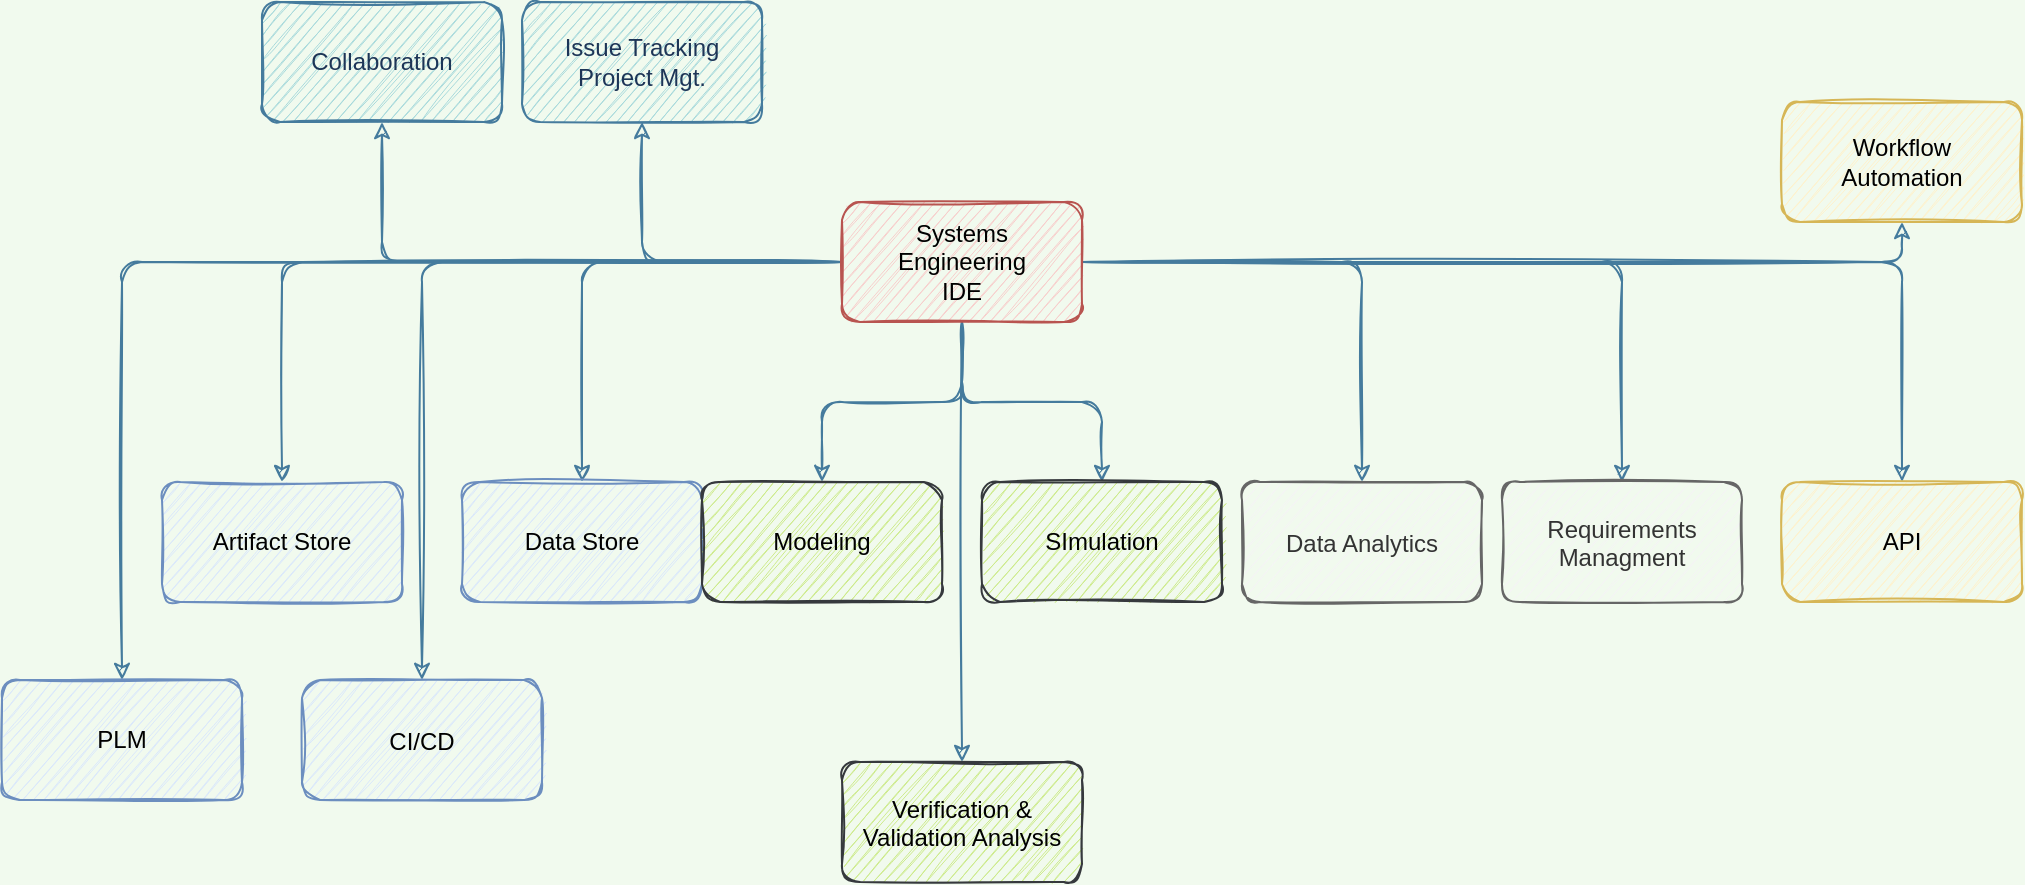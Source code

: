 <mxfile version="15.8.7" type="embed" pages="3"><diagram id="QLnZBxqGN9do4zADR948" name="Systems IDE"><mxGraphModel dx="1540" dy="721" grid="1" gridSize="10" guides="1" tooltips="1" connect="1" arrows="1" fold="1" page="1" pageScale="1" pageWidth="1100" pageHeight="850" background="#F1FAEE" math="1" shadow="0"><root><mxCell id="0"/><mxCell id="1" parent="0"/><mxCell id="41" style="edgeStyle=orthogonalEdgeStyle;orthogonalLoop=1;jettySize=auto;entryX=0.5;entryY=0;entryDx=0;entryDy=0;labelBackgroundColor=#F1FAEE;strokeColor=#457B9D;fontColor=#1D3557;sketch=1;" parent="1" source="29" target="30" edge="1"><mxGeometry relative="1" as="geometry"/></mxCell><mxCell id="42" style="edgeStyle=orthogonalEdgeStyle;orthogonalLoop=1;jettySize=auto;entryX=0.5;entryY=0;entryDx=0;entryDy=0;strokeColor=#457B9D;labelBackgroundColor=#F1FAEE;fontColor=#1D3557;sketch=1;" parent="1" source="29" target="34" edge="1"><mxGeometry relative="1" as="geometry"/></mxCell><mxCell id="44" style="edgeStyle=orthogonalEdgeStyle;orthogonalLoop=1;jettySize=auto;entryX=0.5;entryY=0;entryDx=0;entryDy=0;labelBackgroundColor=#F1FAEE;strokeColor=#457B9D;fontColor=#1D3557;sketch=1;" parent="1" source="29" target="38" edge="1"><mxGeometry relative="1" as="geometry"/></mxCell><mxCell id="T455FFoCByEmgl7Vu-O9-45" style="edgeStyle=orthogonalEdgeStyle;orthogonalLoop=1;jettySize=auto;entryX=0.5;entryY=0;entryDx=0;entryDy=0;labelBackgroundColor=#F1FAEE;strokeColor=#457B9D;fontColor=#1D3557;sketch=1;" parent="1" source="29" target="45" edge="1"><mxGeometry relative="1" as="geometry"><mxPoint x="180" y="520" as="targetPoint"/></mxGeometry></mxCell><mxCell id="T455FFoCByEmgl7Vu-O9-47" style="edgeStyle=orthogonalEdgeStyle;orthogonalLoop=1;jettySize=auto;entryX=0.5;entryY=1;entryDx=0;entryDy=0;labelBackgroundColor=#F1FAEE;strokeColor=#457B9D;fontColor=#1D3557;sketch=1;" parent="1" source="29" target="T455FFoCByEmgl7Vu-O9-46" edge="1"><mxGeometry relative="1" as="geometry"/></mxCell><mxCell id="55" style="edgeStyle=orthogonalEdgeStyle;orthogonalLoop=1;jettySize=auto;entryX=0.5;entryY=0;entryDx=0;entryDy=0;labelBackgroundColor=#F1FAEE;strokeColor=#457B9D;fontColor=#1D3557;sketch=1;" parent="1" source="29" target="52" edge="1"><mxGeometry relative="1" as="geometry"/></mxCell><mxCell id="86" style="edgeStyle=orthogonalEdgeStyle;curved=0;rounded=1;sketch=1;orthogonalLoop=1;jettySize=auto;exitX=0;exitY=0.5;exitDx=0;exitDy=0;fontColor=#1D3557;strokeColor=#457B9D;fillColor=#A8DADC;entryX=0.5;entryY=1;entryDx=0;entryDy=0;" parent="1" source="29" target="YIwqpYu9m_hmIZr79EDS-48" edge="1"><mxGeometry relative="1" as="geometry"><mxPoint x="380" y="360" as="targetPoint"/></mxGeometry></mxCell><mxCell id="88" style="edgeStyle=orthogonalEdgeStyle;curved=0;rounded=1;sketch=1;orthogonalLoop=1;jettySize=auto;entryX=0.5;entryY=1;entryDx=0;entryDy=0;fontColor=#1D3557;strokeColor=#457B9D;fillColor=#A8DADC;" parent="1" source="29" target="87" edge="1"><mxGeometry relative="1" as="geometry"/></mxCell><mxCell id="91" style="edgeStyle=orthogonalEdgeStyle;curved=0;rounded=1;sketch=1;orthogonalLoop=1;jettySize=auto;entryX=0.5;entryY=0;entryDx=0;entryDy=0;fontColor=#1D3557;strokeColor=#457B9D;fillColor=#A8DADC;" parent="1" source="29" target="89" edge="1"><mxGeometry relative="1" as="geometry"/></mxCell><mxCell id="zRGgeMyrEtRsFyakY3v0-93" style="edgeStyle=orthogonalEdgeStyle;curved=0;rounded=1;sketch=1;orthogonalLoop=1;jettySize=auto;exitX=0;exitY=0.5;exitDx=0;exitDy=0;entryX=0.5;entryY=0;entryDx=0;entryDy=0;fontColor=#1D3557;strokeColor=#457B9D;fillColor=#A8DADC;" parent="1" source="29" target="zRGgeMyrEtRsFyakY3v0-92" edge="1"><mxGeometry relative="1" as="geometry"/></mxCell><mxCell id="zRGgeMyrEtRsFyakY3v0-96" style="edgeStyle=orthogonalEdgeStyle;curved=0;rounded=1;sketch=1;orthogonalLoop=1;jettySize=auto;fontColor=#1D3557;strokeColor=#457B9D;fillColor=#A8DADC;" parent="1" source="29" target="zRGgeMyrEtRsFyakY3v0-95" edge="1"><mxGeometry relative="1" as="geometry"/></mxCell><mxCell id="zRGgeMyrEtRsFyakY3v0-98" style="edgeStyle=orthogonalEdgeStyle;curved=0;rounded=1;sketch=1;orthogonalLoop=1;jettySize=auto;exitX=0.5;exitY=1;exitDx=0;exitDy=0;entryX=0.5;entryY=0;entryDx=0;entryDy=0;fontColor=#1D3557;strokeColor=#457B9D;fillColor=#A8DADC;" parent="1" source="29" target="zRGgeMyrEtRsFyakY3v0-97" edge="1"><mxGeometry relative="1" as="geometry"><Array as="points"/></mxGeometry></mxCell><mxCell id="109DCzcfdXQ8OfHDilJL-97" style="edgeStyle=orthogonalEdgeStyle;curved=0;rounded=1;sketch=1;orthogonalLoop=1;jettySize=auto;fontColor=#1D3557;strokeColor=#457B9D;fillColor=#A8DADC;entryX=0.5;entryY=0;entryDx=0;entryDy=0;" parent="1" source="29" target="109DCzcfdXQ8OfHDilJL-91" edge="1"><mxGeometry relative="1" as="geometry"><mxPoint x="250" y="530" as="targetPoint"/></mxGeometry></mxCell><mxCell id="29" value="Systems&lt;br&gt;Engineering &lt;br&gt;IDE" style="whiteSpace=wrap;html=1;fillColor=#f8cecc;strokeColor=#b85450;rounded=1;sketch=1;" parent="1" vertex="1"><mxGeometry x="450" y="300" width="120" height="60" as="geometry"/></mxCell><mxCell id="34" value="Data Store" style="whiteSpace=wrap;html=1;fillColor=#dae8fc;strokeColor=#6c8ebf;rounded=1;sketch=1;" parent="1" vertex="1"><mxGeometry x="260" y="440" width="120" height="60" as="geometry"/></mxCell><mxCell id="45" value="Artifact Store" style="whiteSpace=wrap;html=1;fillColor=#dae8fc;strokeColor=#6c8ebf;rounded=1;sketch=1;" parent="1" vertex="1"><mxGeometry x="110" y="440" width="120" height="60" as="geometry"/></mxCell><mxCell id="52" value="Data Analytics" style="fillColor=#f5f5f5;strokeColor=#666666;fontColor=#333333;rounded=1;sketch=1;" parent="1" vertex="1"><mxGeometry x="650" y="440" width="120" height="60" as="geometry"/></mxCell><mxCell id="T455FFoCByEmgl7Vu-O9-46" value="Issue Tracking&lt;br&gt;Project Mgt." style="whiteSpace=wrap;html=1;fillColor=#A8DADC;strokeColor=#457B9D;fontColor=#1D3557;rounded=1;sketch=1;" parent="1" vertex="1"><mxGeometry x="290" y="200" width="120" height="60" as="geometry"/></mxCell><mxCell id="30" value="SImulation" style="whiteSpace=wrap;html=1;fillColor=#cdeb8b;strokeColor=#36393d;rounded=1;sketch=1;" parent="1" vertex="1"><mxGeometry x="520" y="440" width="120" height="60" as="geometry"/></mxCell><mxCell id="87" value="Workflow&lt;br&gt;Automation" style="whiteSpace=wrap;html=1;fillColor=#fff2cc;strokeColor=#d6b656;rounded=1;sketch=1;" parent="1" vertex="1"><mxGeometry x="920" y="250" width="120" height="60" as="geometry"/></mxCell><mxCell id="89" value="API" style="whiteSpace=wrap;html=1;fillColor=#fff2cc;strokeColor=#d6b656;rounded=1;sketch=1;" parent="1" vertex="1"><mxGeometry x="920" y="440" width="120" height="60" as="geometry"/></mxCell><mxCell id="zRGgeMyrEtRsFyakY3v0-95" value="Requirements&#10;Managment" style="fillColor=#f5f5f5;strokeColor=#666666;fontColor=#333333;rounded=1;sketch=1;" parent="1" vertex="1"><mxGeometry x="780" y="440" width="120" height="60" as="geometry"/></mxCell><mxCell id="zRGgeMyrEtRsFyakY3v0-97" value="Verification &amp; &#10;Validation Analysis" style="fillColor=#cdeb8b;strokeColor=#36393d;rounded=1;sketch=1;" parent="1" vertex="1"><mxGeometry x="450" y="580" width="120" height="60" as="geometry"/></mxCell><mxCell id="109DCzcfdXQ8OfHDilJL-91" value="CI/CD" style="fillColor=#dae8fc;strokeColor=#6c8ebf;rounded=1;sketch=1;" parent="1" vertex="1"><mxGeometry x="180" y="539" width="120" height="60" as="geometry"/></mxCell><mxCell id="zRGgeMyrEtRsFyakY3v0-92" value="PLM" style="whiteSpace=wrap;html=1;fillColor=#dae8fc;strokeColor=#6c8ebf;rounded=1;sketch=1;" parent="1" vertex="1"><mxGeometry x="30" y="539" width="120" height="60" as="geometry"/></mxCell><mxCell id="YIwqpYu9m_hmIZr79EDS-48" value="Collaboration" style="whiteSpace=wrap;html=1;fillColor=#A8DADC;strokeColor=#457B9D;fontColor=#1D3557;rounded=1;sketch=1;" parent="1" vertex="1"><mxGeometry x="160" y="200" width="120" height="60" as="geometry"/></mxCell><mxCell id="38" value="Modeling" style="whiteSpace=wrap;html=1;fillColor=#cdeb8b;strokeColor=#36393d;rounded=1;sketch=1;" parent="1" vertex="1"><mxGeometry x="380" y="440" width="120" height="60" as="geometry"/></mxCell></root></mxGraphModel></diagram><diagram id="cJZLrW5_dVZB8RJXSUjB" name="Flow"><mxGraphModel dx="1540" dy="721" grid="1" gridSize="10" guides="1" tooltips="1" connect="1" arrows="1" fold="1" page="1" pageScale="1" pageWidth="850" pageHeight="1100" background="#F1FAEE" math="0" shadow="0"><root><mxCell id="eg-oxXVcmrX2jYa23asC-0"/><mxCell id="eg-oxXVcmrX2jYa23asC-1" parent="eg-oxXVcmrX2jYa23asC-0"/><mxCell id="eg-oxXVcmrX2jYa23asC-12" style="edgeStyle=orthogonalEdgeStyle;curved=0;rounded=1;sketch=1;orthogonalLoop=1;jettySize=auto;entryX=0.5;entryY=0;entryDx=0;entryDy=0;fontColor=#1D3557;strokeColor=#457B9D;fillColor=#A8DADC;" parent="eg-oxXVcmrX2jYa23asC-1" source="eg-oxXVcmrX2jYa23asC-2" target="eg-oxXVcmrX2jYa23asC-7" edge="1"><mxGeometry relative="1" as="geometry"/></mxCell><mxCell id="eg-oxXVcmrX2jYa23asC-2" value="Synthesis" style="fontColor=#1D3557;strokeColor=#457B9D;fillColor=#A8DADC;sketch=1;rounded=1;" parent="eg-oxXVcmrX2jYa23asC-1" vertex="1"><mxGeometry x="280" y="20" width="120" height="60" as="geometry"/></mxCell><mxCell id="eg-oxXVcmrX2jYa23asC-3" value="Loads" style="fontColor=#1D3557;strokeColor=#457B9D;fillColor=#A8DADC;sketch=1;rounded=1;" parent="eg-oxXVcmrX2jYa23asC-1" vertex="1"><mxGeometry x="210" y="280" width="120" height="60" as="geometry"/></mxCell><mxCell id="eg-oxXVcmrX2jYa23asC-4" value="Detail&#10;Design" style="fontColor=#1D3557;strokeColor=#457B9D;fillColor=#A8DADC;sketch=1;rounded=1;" parent="eg-oxXVcmrX2jYa23asC-1" vertex="1"><mxGeometry x="360" y="280" width="120" height="60" as="geometry"/></mxCell><mxCell id="eg-oxXVcmrX2jYa23asC-5" value="Analysis" style="fontColor=#1D3557;strokeColor=#457B9D;fillColor=#A8DADC;sketch=1;rounded=1;" parent="eg-oxXVcmrX2jYa23asC-1" vertex="1"><mxGeometry x="510" y="280" width="120" height="60" as="geometry"/></mxCell><mxCell id="eg-oxXVcmrX2jYa23asC-6" value="M.S." style="fontColor=#1D3557;strokeColor=#457B9D;fillColor=#A8DADC;sketch=1;rounded=1;" parent="eg-oxXVcmrX2jYa23asC-1" vertex="1"><mxGeometry x="660" y="280" width="120" height="60" as="geometry"/></mxCell><mxCell id="eg-oxXVcmrX2jYa23asC-7" value="Mission&#10;Design" style="fontColor=#1D3557;strokeColor=#457B9D;fillColor=#A8DADC;sketch=1;rounded=1;" parent="eg-oxXVcmrX2jYa23asC-1" vertex="1"><mxGeometry x="60" y="110" width="120" height="60" as="geometry"/></mxCell><mxCell id="eg-oxXVcmrX2jYa23asC-8" value="Mission Analsys" style="fontColor=#1D3557;strokeColor=#457B9D;fillColor=#A8DADC;sketch=1;rounded=1;" parent="eg-oxXVcmrX2jYa23asC-1" vertex="1"><mxGeometry x="210" y="110" width="120" height="60" as="geometry"/></mxCell><mxCell id="eg-oxXVcmrX2jYa23asC-9" value="Performance&#10;Requirements" style="fontColor=#1D3557;strokeColor=#457B9D;fillColor=#A8DADC;sketch=1;rounded=1;" parent="eg-oxXVcmrX2jYa23asC-1" vertex="1"><mxGeometry x="360" y="110" width="120" height="60" as="geometry"/></mxCell><mxCell id="eg-oxXVcmrX2jYa23asC-10" value="Performance&#10;Requirements" style="fontColor=#1D3557;strokeColor=#457B9D;fillColor=#A8DADC;sketch=1;rounded=1;" parent="eg-oxXVcmrX2jYa23asC-1" vertex="1"><mxGeometry x="510" y="110" width="120" height="60" as="geometry"/></mxCell></root></mxGraphModel></diagram><diagram id="UnFsGlVfDNXnssZlm1wB" name="Synthesis IDE"><mxGraphModel dx="1540" dy="721" grid="1" gridSize="10" guides="1" tooltips="1" connect="1" arrows="1" fold="1" page="1" pageScale="1" pageWidth="850" pageHeight="1100" math="0" shadow="0"><root><mxCell id="bIi0g18K5-Laz2NKcPQL-0"/><mxCell id="bIi0g18K5-Laz2NKcPQL-1" parent="bIi0g18K5-Laz2NKcPQL-0"/></root></mxGraphModel></diagram></mxfile>